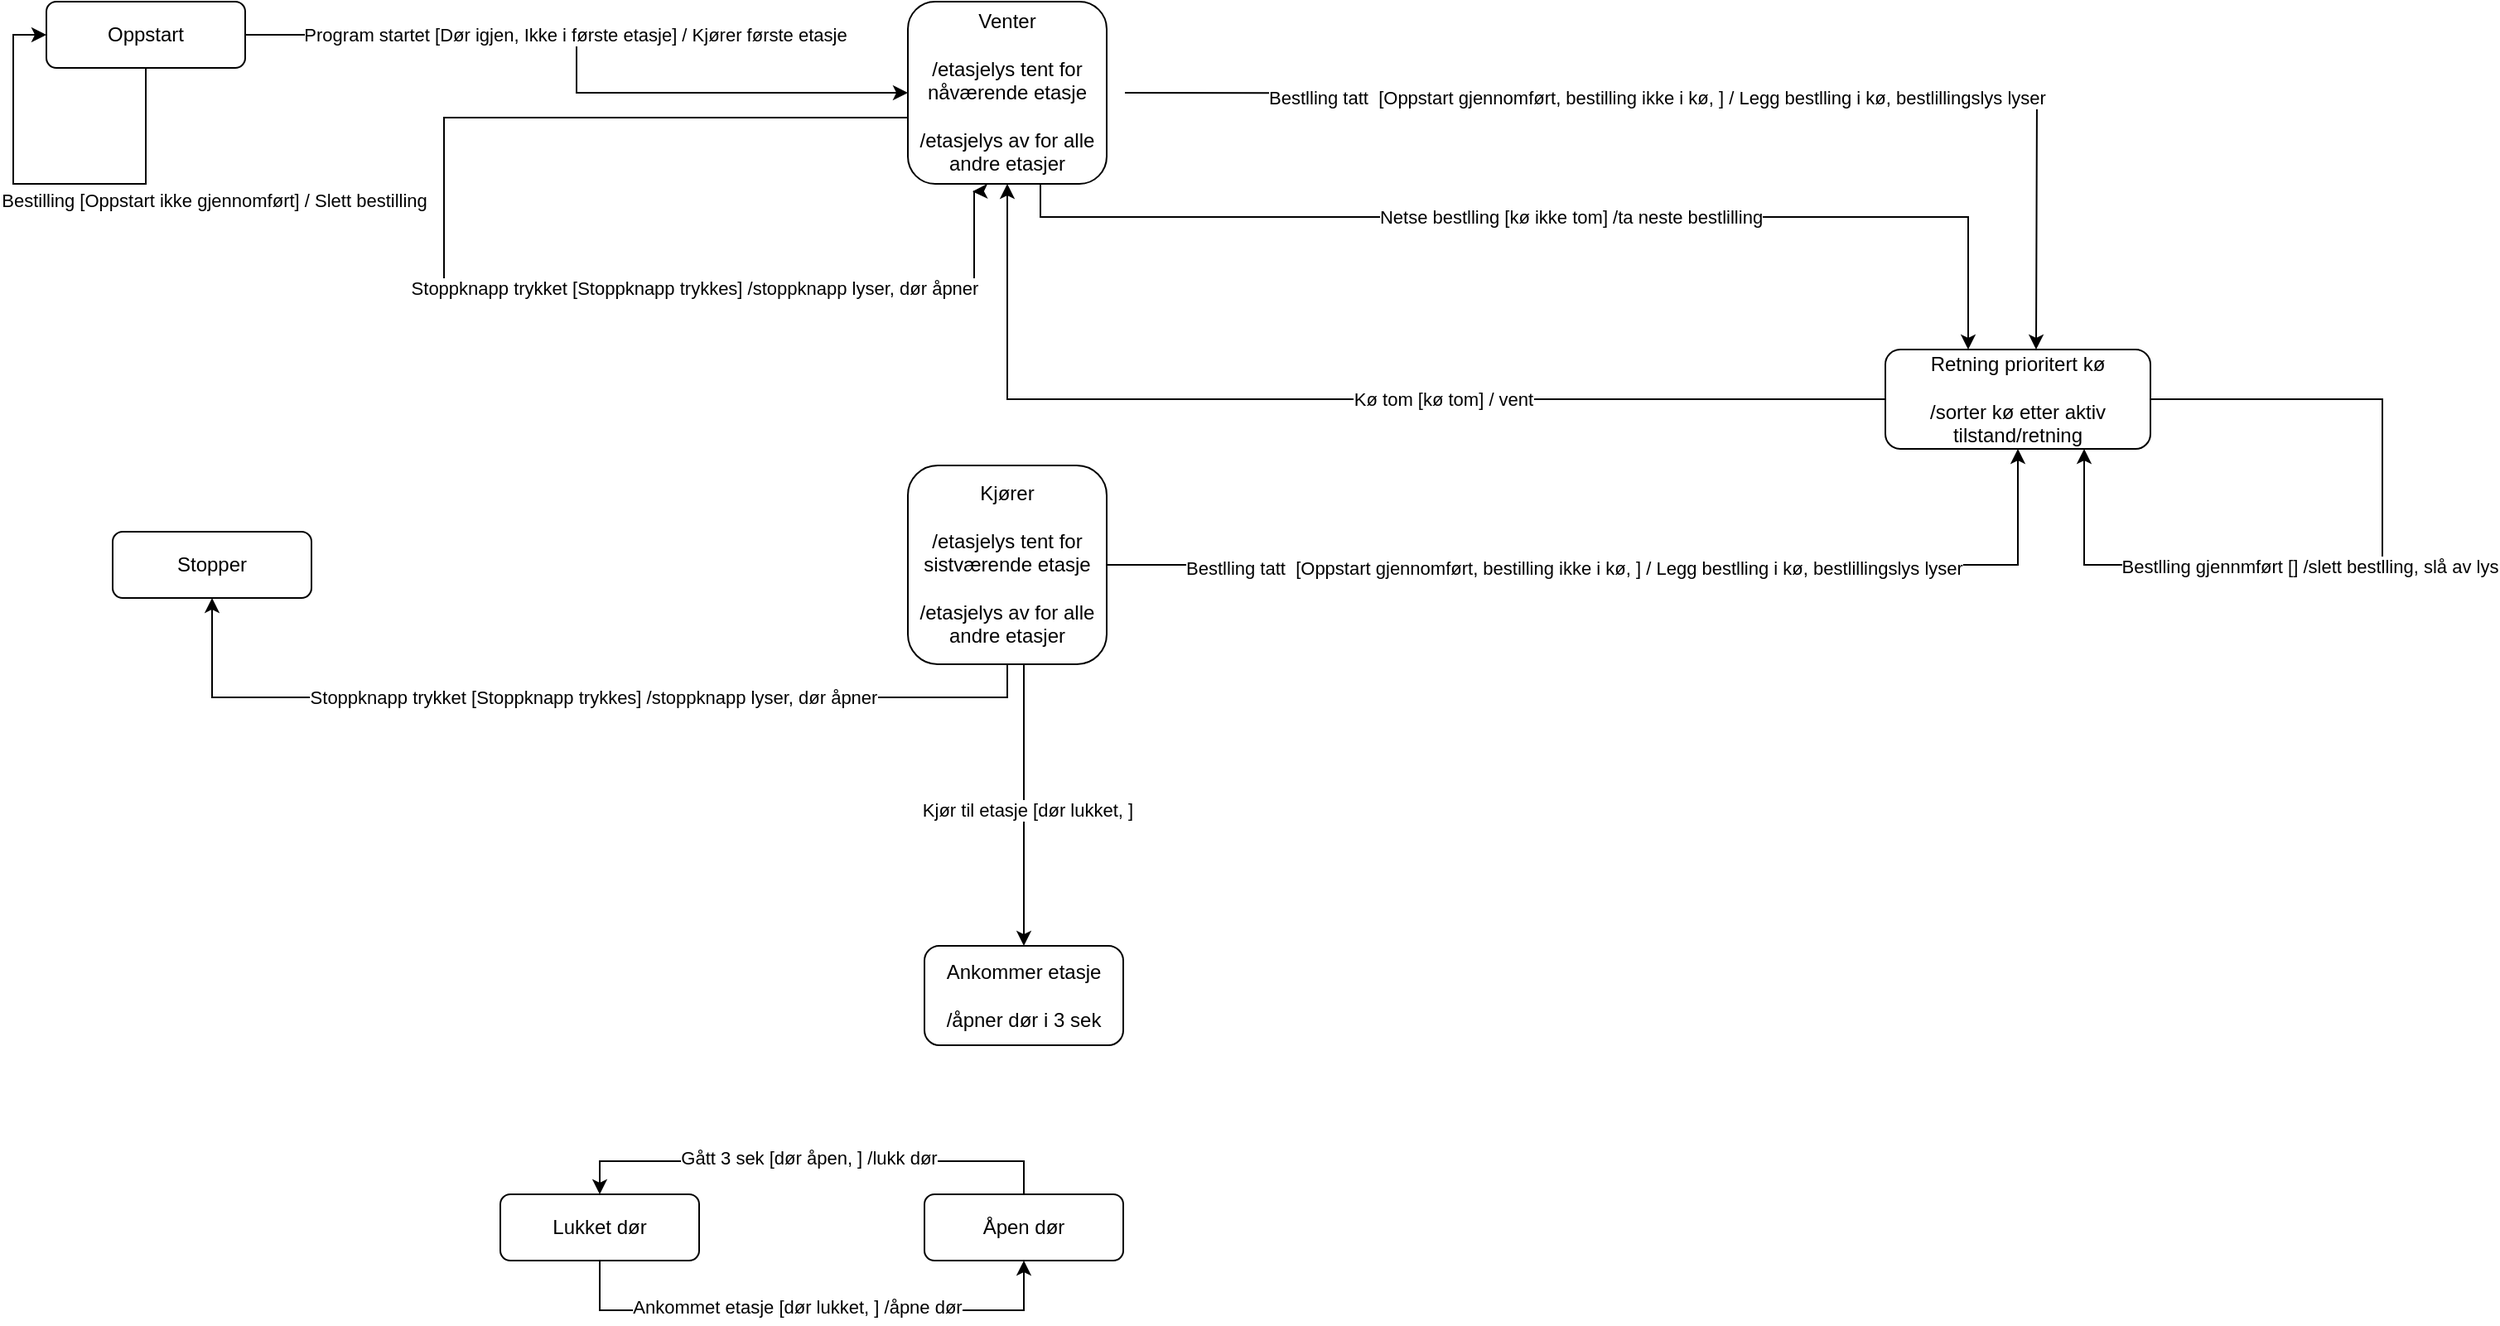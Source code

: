 <mxfile version="23.1.4" type="github">
  <diagram id="C5RBs43oDa-KdzZeNtuy" name="Page-1">
    <mxGraphModel dx="1958" dy="1260" grid="1" gridSize="10" guides="1" tooltips="1" connect="1" arrows="1" fold="1" page="1" pageScale="1" pageWidth="827" pageHeight="1169" math="0" shadow="0">
      <root>
        <mxCell id="WIyWlLk6GJQsqaUBKTNV-0" />
        <mxCell id="WIyWlLk6GJQsqaUBKTNV-1" parent="WIyWlLk6GJQsqaUBKTNV-0" />
        <mxCell id="2tVSG4J5Gx3HgWXB2UIT-14" style="edgeStyle=orthogonalEdgeStyle;rounded=0;orthogonalLoop=1;jettySize=auto;html=1;entryX=0;entryY=0.5;entryDx=0;entryDy=0;" edge="1" parent="WIyWlLk6GJQsqaUBKTNV-1" source="2tVSG4J5Gx3HgWXB2UIT-4" target="2tVSG4J5Gx3HgWXB2UIT-13">
          <mxGeometry relative="1" as="geometry" />
        </mxCell>
        <mxCell id="2tVSG4J5Gx3HgWXB2UIT-15" value="Program startet [Dør igjen, Ikke i første etasje] / Kjører første etasje" style="edgeLabel;html=1;align=center;verticalAlign=middle;resizable=0;points=[];" vertex="1" connectable="0" parent="2tVSG4J5Gx3HgWXB2UIT-14">
          <mxGeometry x="-0.126" y="-1" relative="1" as="geometry">
            <mxPoint x="9" y="-1" as="offset" />
          </mxGeometry>
        </mxCell>
        <mxCell id="2tVSG4J5Gx3HgWXB2UIT-18" style="edgeStyle=orthogonalEdgeStyle;rounded=0;orthogonalLoop=1;jettySize=auto;html=1;entryX=0;entryY=0.5;entryDx=0;entryDy=0;" edge="1" parent="WIyWlLk6GJQsqaUBKTNV-1" source="2tVSG4J5Gx3HgWXB2UIT-4" target="2tVSG4J5Gx3HgWXB2UIT-4">
          <mxGeometry relative="1" as="geometry">
            <Array as="points">
              <mxPoint x="100" y="150" />
              <mxPoint x="20" y="150" />
              <mxPoint x="20" y="60" />
            </Array>
          </mxGeometry>
        </mxCell>
        <mxCell id="2tVSG4J5Gx3HgWXB2UIT-19" value="Bestilling [Oppstart ikke gjennomført] / Slett bestilling" style="edgeLabel;html=1;align=center;verticalAlign=middle;resizable=0;points=[];" vertex="1" connectable="0" parent="2tVSG4J5Gx3HgWXB2UIT-18">
          <mxGeometry x="-0.028" relative="1" as="geometry">
            <mxPoint x="97" y="10" as="offset" />
          </mxGeometry>
        </mxCell>
        <mxCell id="2tVSG4J5Gx3HgWXB2UIT-4" value="&lt;div&gt;Oppstart&lt;/div&gt;" style="rounded=1;whiteSpace=wrap;html=1;fontSize=12;glass=0;strokeWidth=1;shadow=0;" vertex="1" parent="WIyWlLk6GJQsqaUBKTNV-1">
          <mxGeometry x="40" y="40" width="120" height="40" as="geometry" />
        </mxCell>
        <mxCell id="2tVSG4J5Gx3HgWXB2UIT-39" style="edgeStyle=orthogonalEdgeStyle;rounded=0;orthogonalLoop=1;jettySize=auto;html=1;entryX=0.325;entryY=1.042;entryDx=0;entryDy=0;entryPerimeter=0;" edge="1" parent="WIyWlLk6GJQsqaUBKTNV-1" source="2tVSG4J5Gx3HgWXB2UIT-13" target="2tVSG4J5Gx3HgWXB2UIT-13">
          <mxGeometry relative="1" as="geometry">
            <Array as="points">
              <mxPoint x="280" y="110" />
              <mxPoint x="280" y="210" />
              <mxPoint x="600" y="210" />
              <mxPoint x="600" y="155" />
            </Array>
          </mxGeometry>
        </mxCell>
        <mxCell id="2tVSG4J5Gx3HgWXB2UIT-41" value="Stoppknapp trykket [Stoppknapp trykkes] /stoppknapp lyser, dør åpner" style="edgeLabel;html=1;align=center;verticalAlign=middle;resizable=0;points=[];" vertex="1" connectable="0" parent="2tVSG4J5Gx3HgWXB2UIT-39">
          <mxGeometry x="0.184" y="-3" relative="1" as="geometry">
            <mxPoint x="83" as="offset" />
          </mxGeometry>
        </mxCell>
        <mxCell id="2tVSG4J5Gx3HgWXB2UIT-48" style="edgeStyle=orthogonalEdgeStyle;rounded=0;orthogonalLoop=1;jettySize=auto;html=1;" edge="1" parent="WIyWlLk6GJQsqaUBKTNV-1" source="2tVSG4J5Gx3HgWXB2UIT-13" target="2tVSG4J5Gx3HgWXB2UIT-17">
          <mxGeometry relative="1" as="geometry">
            <Array as="points">
              <mxPoint x="640" y="170" />
              <mxPoint x="1200" y="170" />
            </Array>
          </mxGeometry>
        </mxCell>
        <mxCell id="2tVSG4J5Gx3HgWXB2UIT-49" value="Netse bestlling [kø ikke tom] /ta neste bestlilling" style="edgeLabel;html=1;align=center;verticalAlign=middle;resizable=0;points=[];" vertex="1" connectable="0" parent="2tVSG4J5Gx3HgWXB2UIT-48">
          <mxGeometry x="0.029" y="-5" relative="1" as="geometry">
            <mxPoint y="-5" as="offset" />
          </mxGeometry>
        </mxCell>
        <mxCell id="2tVSG4J5Gx3HgWXB2UIT-13" value="&lt;div&gt;Venter&lt;/div&gt;&lt;div&gt;&lt;br&gt;&lt;/div&gt;&lt;div&gt;/etasjelys tent for nåværende etasje&lt;/div&gt;&lt;div&gt;&lt;br&gt;&lt;/div&gt;&lt;div&gt;/etasjelys av for alle andre etasjer&lt;br&gt;&lt;/div&gt;" style="rounded=1;whiteSpace=wrap;html=1;fontSize=12;glass=0;strokeWidth=1;shadow=0;" vertex="1" parent="WIyWlLk6GJQsqaUBKTNV-1">
          <mxGeometry x="560" y="40" width="120" height="110" as="geometry" />
        </mxCell>
        <mxCell id="2tVSG4J5Gx3HgWXB2UIT-21" style="edgeStyle=orthogonalEdgeStyle;rounded=0;orthogonalLoop=1;jettySize=auto;html=1;exitX=1;exitY=0.5;exitDx=0;exitDy=0;" edge="1" parent="WIyWlLk6GJQsqaUBKTNV-1">
          <mxGeometry relative="1" as="geometry">
            <mxPoint x="691" y="95" as="sourcePoint" />
            <mxPoint x="1241" y="250" as="targetPoint" />
          </mxGeometry>
        </mxCell>
        <mxCell id="2tVSG4J5Gx3HgWXB2UIT-22" value="Bestlling tatt&amp;nbsp; [Oppstart gjennomført, bestilling ikke i kø, ] / Legg bestlling i kø, bestlillingslys lyser" style="edgeLabel;html=1;align=center;verticalAlign=middle;resizable=0;points=[];" vertex="1" connectable="0" parent="2tVSG4J5Gx3HgWXB2UIT-21">
          <mxGeometry x="-0.09" y="-2" relative="1" as="geometry">
            <mxPoint as="offset" />
          </mxGeometry>
        </mxCell>
        <mxCell id="2tVSG4J5Gx3HgWXB2UIT-27" style="edgeStyle=orthogonalEdgeStyle;rounded=0;orthogonalLoop=1;jettySize=auto;html=1;entryX=0.5;entryY=1;entryDx=0;entryDy=0;" edge="1" parent="WIyWlLk6GJQsqaUBKTNV-1" source="2tVSG4J5Gx3HgWXB2UIT-17" target="2tVSG4J5Gx3HgWXB2UIT-13">
          <mxGeometry relative="1" as="geometry" />
        </mxCell>
        <mxCell id="2tVSG4J5Gx3HgWXB2UIT-28" value="Kø tom [kø tom] / vent" style="edgeLabel;html=1;align=center;verticalAlign=middle;resizable=0;points=[];" vertex="1" connectable="0" parent="2tVSG4J5Gx3HgWXB2UIT-27">
          <mxGeometry x="-0.1" y="2" relative="1" as="geometry">
            <mxPoint x="30" y="-2" as="offset" />
          </mxGeometry>
        </mxCell>
        <mxCell id="2tVSG4J5Gx3HgWXB2UIT-17" value="&lt;div&gt;Retning prioritert kø&lt;/div&gt;&lt;div&gt;&lt;br&gt;&lt;/div&gt;&lt;div&gt;/sorter kø etter aktiv tilstand/retning&lt;br&gt;&lt;/div&gt;" style="rounded=1;whiteSpace=wrap;html=1;fontSize=12;glass=0;strokeWidth=1;shadow=0;" vertex="1" parent="WIyWlLk6GJQsqaUBKTNV-1">
          <mxGeometry x="1150" y="250" width="160" height="60" as="geometry" />
        </mxCell>
        <mxCell id="2tVSG4J5Gx3HgWXB2UIT-32" style="edgeStyle=orthogonalEdgeStyle;rounded=0;orthogonalLoop=1;jettySize=auto;html=1;" edge="1" parent="WIyWlLk6GJQsqaUBKTNV-1" source="2tVSG4J5Gx3HgWXB2UIT-17">
          <mxGeometry relative="1" as="geometry">
            <mxPoint x="1270" y="310" as="targetPoint" />
            <Array as="points">
              <mxPoint x="1450" y="280" />
              <mxPoint x="1450" y="380" />
              <mxPoint x="1270" y="380" />
            </Array>
          </mxGeometry>
        </mxCell>
        <mxCell id="2tVSG4J5Gx3HgWXB2UIT-33" value="Bestlling gjennmført [] /slett bestlling, slå av lys" style="edgeLabel;html=1;align=center;verticalAlign=middle;resizable=0;points=[];" vertex="1" connectable="0" parent="2tVSG4J5Gx3HgWXB2UIT-32">
          <mxGeometry x="0.123" y="1" relative="1" as="geometry">
            <mxPoint x="-9" as="offset" />
          </mxGeometry>
        </mxCell>
        <mxCell id="2tVSG4J5Gx3HgWXB2UIT-40" style="edgeStyle=orthogonalEdgeStyle;rounded=0;orthogonalLoop=1;jettySize=auto;html=1;entryX=0.5;entryY=1;entryDx=0;entryDy=0;" edge="1" parent="WIyWlLk6GJQsqaUBKTNV-1" source="2tVSG4J5Gx3HgWXB2UIT-35" target="2tVSG4J5Gx3HgWXB2UIT-36">
          <mxGeometry relative="1" as="geometry">
            <Array as="points">
              <mxPoint x="620" y="460" />
              <mxPoint x="140" y="460" />
            </Array>
          </mxGeometry>
        </mxCell>
        <mxCell id="2tVSG4J5Gx3HgWXB2UIT-43" value="Stoppknapp trykket [Stoppknapp trykkes] /stoppknapp lyser, dør åpner" style="edgeLabel;html=1;align=center;verticalAlign=middle;resizable=0;points=[];" vertex="1" connectable="0" parent="2tVSG4J5Gx3HgWXB2UIT-40">
          <mxGeometry x="0.02" y="-2" relative="1" as="geometry">
            <mxPoint x="15" y="2" as="offset" />
          </mxGeometry>
        </mxCell>
        <mxCell id="2tVSG4J5Gx3HgWXB2UIT-47" style="edgeStyle=orthogonalEdgeStyle;rounded=0;orthogonalLoop=1;jettySize=auto;html=1;" edge="1" parent="WIyWlLk6GJQsqaUBKTNV-1" source="2tVSG4J5Gx3HgWXB2UIT-35" target="2tVSG4J5Gx3HgWXB2UIT-46">
          <mxGeometry relative="1" as="geometry">
            <Array as="points">
              <mxPoint x="630" y="520" />
              <mxPoint x="630" y="520" />
            </Array>
          </mxGeometry>
        </mxCell>
        <mxCell id="2tVSG4J5Gx3HgWXB2UIT-52" value="Kjør til etasje [dør lukket, ]" style="edgeLabel;html=1;align=center;verticalAlign=middle;resizable=0;points=[];" vertex="1" connectable="0" parent="2tVSG4J5Gx3HgWXB2UIT-47">
          <mxGeometry x="0.037" y="2" relative="1" as="geometry">
            <mxPoint as="offset" />
          </mxGeometry>
        </mxCell>
        <mxCell id="2tVSG4J5Gx3HgWXB2UIT-35" value="Kjører&lt;div&gt;&lt;br&gt;&lt;/div&gt;&lt;div&gt;/etasjelys tent for sistværende etasje&lt;br&gt;&lt;/div&gt;&lt;div&gt;&lt;br&gt;&lt;/div&gt;&lt;div&gt;/etasjelys av for alle andre etasjer&lt;/div&gt;" style="rounded=1;whiteSpace=wrap;html=1;fontSize=12;glass=0;strokeWidth=1;shadow=0;" vertex="1" parent="WIyWlLk6GJQsqaUBKTNV-1">
          <mxGeometry x="560" y="320" width="120" height="120" as="geometry" />
        </mxCell>
        <mxCell id="2tVSG4J5Gx3HgWXB2UIT-36" value="Stopper" style="rounded=1;whiteSpace=wrap;html=1;fontSize=12;glass=0;strokeWidth=1;shadow=0;" vertex="1" parent="WIyWlLk6GJQsqaUBKTNV-1">
          <mxGeometry x="80" y="360" width="120" height="40" as="geometry" />
        </mxCell>
        <mxCell id="2tVSG4J5Gx3HgWXB2UIT-37" style="edgeStyle=orthogonalEdgeStyle;rounded=0;orthogonalLoop=1;jettySize=auto;html=1;exitX=1;exitY=0.5;exitDx=0;exitDy=0;entryX=0.5;entryY=1;entryDx=0;entryDy=0;" edge="1" parent="WIyWlLk6GJQsqaUBKTNV-1" source="2tVSG4J5Gx3HgWXB2UIT-35" target="2tVSG4J5Gx3HgWXB2UIT-17">
          <mxGeometry relative="1" as="geometry">
            <mxPoint x="690" y="105" as="sourcePoint" />
            <mxPoint x="1240" y="260" as="targetPoint" />
          </mxGeometry>
        </mxCell>
        <mxCell id="2tVSG4J5Gx3HgWXB2UIT-38" value="Bestlling tatt&amp;nbsp; [Oppstart gjennomført, bestilling ikke i kø, ] / Legg bestlling i kø, bestlillingslys lyser" style="edgeLabel;html=1;align=center;verticalAlign=middle;resizable=0;points=[];" vertex="1" connectable="0" parent="2tVSG4J5Gx3HgWXB2UIT-37">
          <mxGeometry x="-0.09" y="-2" relative="1" as="geometry">
            <mxPoint as="offset" />
          </mxGeometry>
        </mxCell>
        <mxCell id="2tVSG4J5Gx3HgWXB2UIT-46" value="&lt;div&gt;Ankommer etasje &lt;br&gt;&lt;/div&gt;&lt;div&gt;&lt;br&gt;&lt;/div&gt;&lt;div&gt;/åpner dør i 3 sek&lt;br&gt;&lt;/div&gt;" style="rounded=1;whiteSpace=wrap;html=1;fontSize=12;glass=0;strokeWidth=1;shadow=0;" vertex="1" parent="WIyWlLk6GJQsqaUBKTNV-1">
          <mxGeometry x="570" y="610" width="120" height="60" as="geometry" />
        </mxCell>
        <mxCell id="2tVSG4J5Gx3HgWXB2UIT-56" style="edgeStyle=orthogonalEdgeStyle;rounded=0;orthogonalLoop=1;jettySize=auto;html=1;entryX=0.5;entryY=0;entryDx=0;entryDy=0;" edge="1" parent="WIyWlLk6GJQsqaUBKTNV-1" source="2tVSG4J5Gx3HgWXB2UIT-53" target="2tVSG4J5Gx3HgWXB2UIT-54">
          <mxGeometry relative="1" as="geometry">
            <Array as="points">
              <mxPoint x="630" y="740" />
              <mxPoint x="374" y="740" />
            </Array>
          </mxGeometry>
        </mxCell>
        <mxCell id="2tVSG4J5Gx3HgWXB2UIT-58" value="Gått 3 sek [dør åpen, ] /lukk dør" style="edgeLabel;html=1;align=center;verticalAlign=middle;resizable=0;points=[];" vertex="1" connectable="0" parent="2tVSG4J5Gx3HgWXB2UIT-56">
          <mxGeometry x="0.081" y="-2" relative="1" as="geometry">
            <mxPoint x="10" as="offset" />
          </mxGeometry>
        </mxCell>
        <mxCell id="2tVSG4J5Gx3HgWXB2UIT-53" value="&lt;div&gt;Åpen dør&lt;/div&gt;" style="rounded=1;whiteSpace=wrap;html=1;fontSize=12;glass=0;strokeWidth=1;shadow=0;" vertex="1" parent="WIyWlLk6GJQsqaUBKTNV-1">
          <mxGeometry x="570" y="760" width="120" height="40" as="geometry" />
        </mxCell>
        <mxCell id="2tVSG4J5Gx3HgWXB2UIT-55" style="edgeStyle=orthogonalEdgeStyle;rounded=0;orthogonalLoop=1;jettySize=auto;html=1;" edge="1" parent="WIyWlLk6GJQsqaUBKTNV-1" source="2tVSG4J5Gx3HgWXB2UIT-54" target="2tVSG4J5Gx3HgWXB2UIT-53">
          <mxGeometry relative="1" as="geometry">
            <Array as="points">
              <mxPoint x="374" y="830" />
              <mxPoint x="630" y="830" />
            </Array>
          </mxGeometry>
        </mxCell>
        <mxCell id="2tVSG4J5Gx3HgWXB2UIT-59" value="Ankommet etasje [dør lukket, ] /åpne dør" style="edgeLabel;html=1;align=center;verticalAlign=middle;resizable=0;points=[];" vertex="1" connectable="0" parent="2tVSG4J5Gx3HgWXB2UIT-55">
          <mxGeometry x="-0.057" y="2" relative="1" as="geometry">
            <mxPoint as="offset" />
          </mxGeometry>
        </mxCell>
        <mxCell id="2tVSG4J5Gx3HgWXB2UIT-54" value="Lukket dør" style="rounded=1;whiteSpace=wrap;html=1;fontSize=12;glass=0;strokeWidth=1;shadow=0;" vertex="1" parent="WIyWlLk6GJQsqaUBKTNV-1">
          <mxGeometry x="314" y="760" width="120" height="40" as="geometry" />
        </mxCell>
      </root>
    </mxGraphModel>
  </diagram>
</mxfile>
